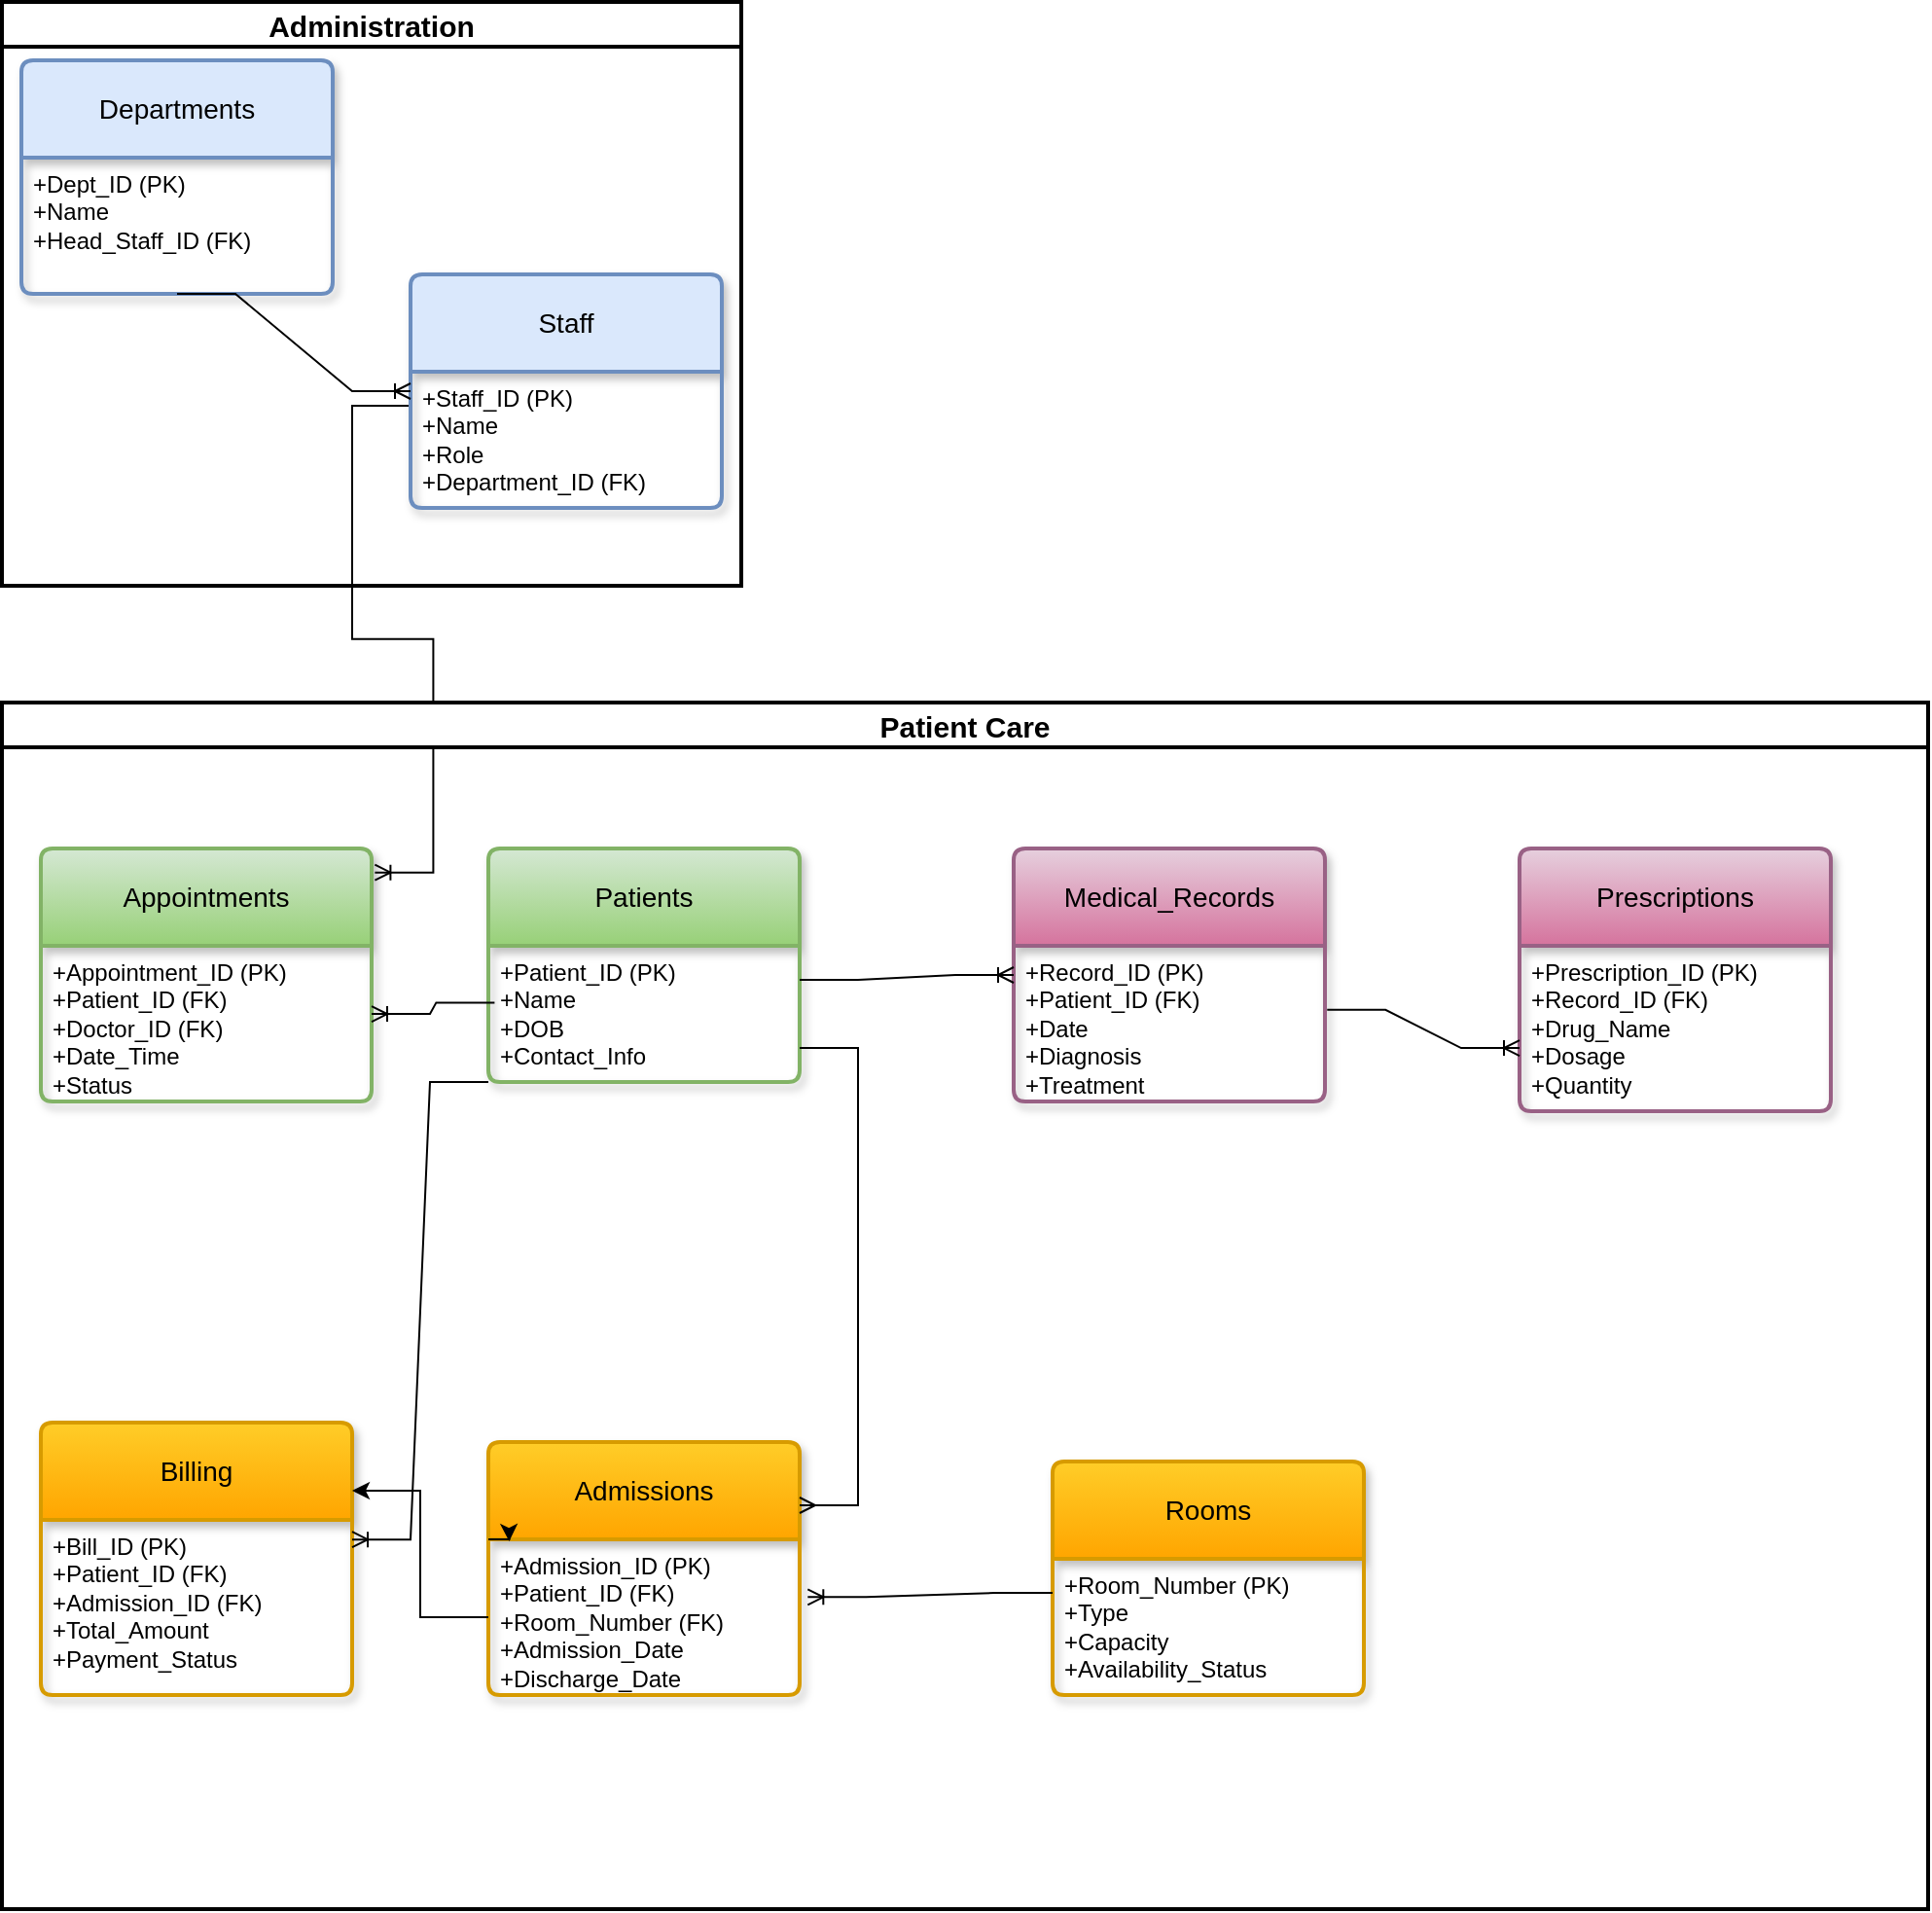 <mxfile>
    <diagram name="Page-1" id="TIFFN4LS-bGlShYJQiBy">
        <mxGraphModel dx="1408" dy="1683" grid="1" gridSize="10" guides="1" tooltips="1" connect="1" arrows="1" fold="1" page="1" pageScale="1" pageWidth="850" pageHeight="1100" math="0" shadow="0">
            <root>
                <mxCell id="0"/>
                <mxCell id="1" parent="0"/>
                <mxCell id="YvUTbQKRPYl7F6wFz_S2-28" value="" style="edgeStyle=entityRelationEdgeStyle;fontSize=12;html=1;endArrow=ERoneToMany;rounded=0;exitX=0;exitY=0.25;exitDx=0;exitDy=0;entryX=1.01;entryY=0.095;entryDx=0;entryDy=0;entryPerimeter=0;" parent="1" source="YvUTbQKRPYl7F6wFz_S2-4" target="YvUTbQKRPYl7F6wFz_S2-5" edge="1">
                    <mxGeometry width="100" height="100" relative="1" as="geometry">
                        <mxPoint x="-175" y="-640" as="sourcePoint"/>
                        <mxPoint x="-520" y="-560" as="targetPoint"/>
                        <Array as="points">
                            <mxPoint x="-435" y="-640"/>
                        </Array>
                    </mxGeometry>
                </mxCell>
                <mxCell id="YvUTbQKRPYl7F6wFz_S2-52" value="&lt;font style=&quot;font-size: 15px; background-color: light-dark(#ffffff, var(--ge-dark-color, #121212));&quot;&gt;Administration&lt;/font&gt;" style="swimlane;whiteSpace=wrap;html=1;strokeWidth=2;" parent="1" vertex="1">
                    <mxGeometry x="-540" y="-1020" width="380" height="300" as="geometry"/>
                </mxCell>
                <mxCell id="YvUTbQKRPYl7F6wFz_S2-1" value="Departments" style="swimlane;childLayout=stackLayout;horizontal=1;startSize=50;horizontalStack=0;rounded=1;fontSize=14;fontStyle=0;strokeWidth=2;resizeParent=0;resizeLast=1;shadow=1;dashed=0;align=center;arcSize=4;whiteSpace=wrap;html=1;fillColor=#dae8fc;strokeColor=#6c8ebf;" parent="YvUTbQKRPYl7F6wFz_S2-52" vertex="1">
                    <mxGeometry x="10" y="30" width="160" height="120" as="geometry"/>
                </mxCell>
                <mxCell id="YvUTbQKRPYl7F6wFz_S2-2" value="+Dept_ID (PK)&lt;br&gt;+Name&lt;br&gt;+Head_Staff_ID (FK)" style="align=left;strokeColor=none;fillColor=none;spacingLeft=4;spacingRight=4;fontSize=12;verticalAlign=top;resizable=0;rotatable=0;part=1;html=1;whiteSpace=wrap;" parent="YvUTbQKRPYl7F6wFz_S2-1" vertex="1">
                    <mxGeometry y="50" width="160" height="70" as="geometry"/>
                </mxCell>
                <mxCell id="YvUTbQKRPYl7F6wFz_S2-3" value="Staff" style="swimlane;childLayout=stackLayout;horizontal=1;startSize=50;horizontalStack=0;rounded=1;fontSize=14;fontStyle=0;strokeWidth=2;resizeParent=0;resizeLast=1;shadow=1;dashed=0;align=center;arcSize=4;whiteSpace=wrap;html=1;fillColor=#dae8fc;strokeColor=#6c8ebf;" parent="YvUTbQKRPYl7F6wFz_S2-52" vertex="1">
                    <mxGeometry x="210" y="140" width="160" height="120" as="geometry"/>
                </mxCell>
                <mxCell id="YvUTbQKRPYl7F6wFz_S2-4" value="+Staff_ID (PK)&lt;br&gt;+Name&lt;br&gt;+Role&lt;div&gt;+Department_ID (FK)&lt;/div&gt;" style="align=left;strokeColor=none;fillColor=none;spacingLeft=4;spacingRight=4;fontSize=12;verticalAlign=top;resizable=0;rotatable=0;part=1;html=1;whiteSpace=wrap;" parent="YvUTbQKRPYl7F6wFz_S2-3" vertex="1">
                    <mxGeometry y="50" width="160" height="70" as="geometry"/>
                </mxCell>
                <mxCell id="YvUTbQKRPYl7F6wFz_S2-34" value="" style="edgeStyle=entityRelationEdgeStyle;fontSize=12;html=1;endArrow=ERoneToMany;rounded=0;exitX=0.5;exitY=1;exitDx=0;exitDy=0;entryX=0;entryY=0.5;entryDx=0;entryDy=0;" parent="YvUTbQKRPYl7F6wFz_S2-52" source="YvUTbQKRPYl7F6wFz_S2-2" target="YvUTbQKRPYl7F6wFz_S2-3" edge="1">
                    <mxGeometry width="100" height="100" relative="1" as="geometry">
                        <mxPoint x="82.48" y="200" as="sourcePoint"/>
                        <mxPoint x="-80" y="433.85" as="targetPoint"/>
                        <Array as="points">
                            <mxPoint x="-110" y="433.85"/>
                        </Array>
                    </mxGeometry>
                </mxCell>
                <mxCell id="YvUTbQKRPYl7F6wFz_S2-53" value="&lt;font style=&quot;font-size: 15px;&quot;&gt;Patient Care&lt;/font&gt;" style="swimlane;whiteSpace=wrap;html=1;strokeWidth=2;" parent="1" vertex="1">
                    <mxGeometry x="-540" y="-660" width="990" height="620" as="geometry"/>
                </mxCell>
                <mxCell id="YvUTbQKRPYl7F6wFz_S2-5" value="Appointments" style="swimlane;childLayout=stackLayout;horizontal=1;startSize=50;horizontalStack=0;rounded=1;fontSize=14;fontStyle=0;strokeWidth=2;resizeParent=0;resizeLast=1;shadow=1;dashed=0;align=center;arcSize=4;whiteSpace=wrap;html=1;fillColor=#d5e8d4;strokeColor=#82b366;gradientColor=#97d077;" parent="YvUTbQKRPYl7F6wFz_S2-53" vertex="1">
                    <mxGeometry x="20" y="75" width="170" height="130" as="geometry"/>
                </mxCell>
                <mxCell id="YvUTbQKRPYl7F6wFz_S2-6" value="+Appointment_ID (PK)&lt;br&gt;+Patient_ID (FK)&lt;br&gt;+Doctor_ID (FK)&lt;div&gt;+Date_Time&lt;/div&gt;&lt;div&gt;+Status&lt;/div&gt;" style="align=left;strokeColor=none;fillColor=none;spacingLeft=4;spacingRight=4;fontSize=12;verticalAlign=top;resizable=0;rotatable=0;part=1;html=1;whiteSpace=wrap;" parent="YvUTbQKRPYl7F6wFz_S2-5" vertex="1">
                    <mxGeometry y="50" width="170" height="80" as="geometry"/>
                </mxCell>
                <mxCell id="YvUTbQKRPYl7F6wFz_S2-7" value="Patients" style="swimlane;childLayout=stackLayout;horizontal=1;startSize=50;horizontalStack=0;rounded=1;fontSize=14;fontStyle=0;strokeWidth=2;resizeParent=0;resizeLast=1;shadow=1;dashed=0;align=center;arcSize=4;whiteSpace=wrap;html=1;fillColor=#d5e8d4;gradientColor=#97d077;strokeColor=#82b366;" parent="YvUTbQKRPYl7F6wFz_S2-53" vertex="1">
                    <mxGeometry x="250" y="75" width="160" height="120" as="geometry"/>
                </mxCell>
                <mxCell id="YvUTbQKRPYl7F6wFz_S2-8" value="&lt;div&gt;+Patient_ID (PK)&lt;/div&gt;&lt;div&gt;+Name&lt;/div&gt;&lt;div&gt;+DOB&lt;/div&gt;&lt;div&gt;+Contact_Info&lt;/div&gt;" style="align=left;strokeColor=none;fillColor=none;spacingLeft=4;spacingRight=4;fontSize=12;verticalAlign=top;resizable=0;rotatable=0;part=1;html=1;whiteSpace=wrap;" parent="YvUTbQKRPYl7F6wFz_S2-7" vertex="1">
                    <mxGeometry y="50" width="160" height="70" as="geometry"/>
                </mxCell>
                <mxCell id="YvUTbQKRPYl7F6wFz_S2-45" value="" style="edgeStyle=entityRelationEdgeStyle;fontSize=12;html=1;endArrow=ERoneToMany;rounded=0;exitX=0.02;exitY=0.417;exitDx=0;exitDy=0;exitPerimeter=0;entryX=1;entryY=0.438;entryDx=0;entryDy=0;entryPerimeter=0;" parent="YvUTbQKRPYl7F6wFz_S2-53" source="YvUTbQKRPYl7F6wFz_S2-8" target="YvUTbQKRPYl7F6wFz_S2-6" edge="1">
                    <mxGeometry width="100" height="100" relative="1" as="geometry">
                        <mxPoint x="320" y="350" as="sourcePoint"/>
                        <mxPoint x="420" y="250" as="targetPoint"/>
                    </mxGeometry>
                </mxCell>
                <mxCell id="YvUTbQKRPYl7F6wFz_S2-9" value="Medical_Records" style="swimlane;childLayout=stackLayout;horizontal=1;startSize=50;horizontalStack=0;rounded=1;fontSize=14;fontStyle=0;strokeWidth=2;resizeParent=0;resizeLast=1;shadow=1;dashed=0;align=center;arcSize=4;whiteSpace=wrap;html=1;fillColor=#e6d0de;gradientColor=#d5739d;strokeColor=#996185;" parent="YvUTbQKRPYl7F6wFz_S2-53" vertex="1">
                    <mxGeometry x="520" y="75" width="160" height="130" as="geometry"/>
                </mxCell>
                <mxCell id="YvUTbQKRPYl7F6wFz_S2-10" value="&lt;div&gt;+Record_ID (PK)&lt;/div&gt;&lt;div&gt;+Patient_ID (FK)&lt;/div&gt;&lt;div&gt;+Date&lt;/div&gt;&lt;div&gt;+Diagnosis&lt;/div&gt;&lt;div&gt;+Treatment&lt;/div&gt;" style="align=left;strokeColor=none;fillColor=none;spacingLeft=4;spacingRight=4;fontSize=12;verticalAlign=top;resizable=0;rotatable=0;part=1;html=1;whiteSpace=wrap;" parent="YvUTbQKRPYl7F6wFz_S2-9" vertex="1">
                    <mxGeometry y="50" width="160" height="80" as="geometry"/>
                </mxCell>
                <mxCell id="YvUTbQKRPYl7F6wFz_S2-29" value="" style="edgeStyle=entityRelationEdgeStyle;fontSize=12;html=1;endArrow=ERoneToMany;rounded=0;exitX=1;exitY=0.25;exitDx=0;exitDy=0;entryX=0;entryY=0.5;entryDx=0;entryDy=0;" parent="YvUTbQKRPYl7F6wFz_S2-53" source="YvUTbQKRPYl7F6wFz_S2-8" target="YvUTbQKRPYl7F6wFz_S2-9" edge="1">
                    <mxGeometry width="100" height="100" relative="1" as="geometry">
                        <mxPoint x="790" y="650" as="sourcePoint"/>
                        <mxPoint x="890" y="550" as="targetPoint"/>
                    </mxGeometry>
                </mxCell>
                <mxCell id="YvUTbQKRPYl7F6wFz_S2-11" value="Prescriptions" style="swimlane;childLayout=stackLayout;horizontal=1;startSize=50;horizontalStack=0;rounded=1;fontSize=14;fontStyle=0;strokeWidth=2;resizeParent=0;resizeLast=1;shadow=1;dashed=0;align=center;arcSize=4;whiteSpace=wrap;html=1;fillColor=#e6d0de;gradientColor=#d5739d;strokeColor=#996185;" parent="YvUTbQKRPYl7F6wFz_S2-53" vertex="1">
                    <mxGeometry x="780" y="75" width="160" height="135" as="geometry"/>
                </mxCell>
                <mxCell id="YvUTbQKRPYl7F6wFz_S2-12" value="&lt;div&gt;+Prescription_ID (PK)&lt;/div&gt;&lt;div&gt;+Record_ID (FK)&lt;/div&gt;&lt;div&gt;+Drug_Name&lt;/div&gt;&lt;div&gt;+Dosage&lt;/div&gt;&lt;div&gt;+Quantity&lt;/div&gt;" style="align=left;strokeColor=none;fillColor=none;spacingLeft=4;spacingRight=4;fontSize=12;verticalAlign=top;resizable=0;rotatable=0;part=1;html=1;whiteSpace=wrap;" parent="YvUTbQKRPYl7F6wFz_S2-11" vertex="1">
                    <mxGeometry y="50" width="160" height="85" as="geometry"/>
                </mxCell>
                <mxCell id="YvUTbQKRPYl7F6wFz_S2-31" value="" style="edgeStyle=entityRelationEdgeStyle;fontSize=12;html=1;endArrow=ERoneToMany;rounded=0;exitX=1.007;exitY=0.411;exitDx=0;exitDy=0;exitPerimeter=0;entryX=0;entryY=0.618;entryDx=0;entryDy=0;entryPerimeter=0;" parent="YvUTbQKRPYl7F6wFz_S2-53" source="YvUTbQKRPYl7F6wFz_S2-10" target="YvUTbQKRPYl7F6wFz_S2-12" edge="1">
                    <mxGeometry width="100" height="100" relative="1" as="geometry">
                        <mxPoint x="790" y="780" as="sourcePoint"/>
                        <mxPoint x="890" y="680" as="targetPoint"/>
                    </mxGeometry>
                </mxCell>
                <mxCell id="YvUTbQKRPYl7F6wFz_S2-15" value="Admissions" style="swimlane;childLayout=stackLayout;horizontal=1;startSize=50;horizontalStack=0;rounded=1;fontSize=14;fontStyle=0;strokeWidth=2;resizeParent=0;resizeLast=1;shadow=1;dashed=0;align=center;arcSize=4;whiteSpace=wrap;html=1;fillColor=#ffcd28;gradientColor=#ffa500;strokeColor=#d79b00;" parent="YvUTbQKRPYl7F6wFz_S2-53" vertex="1">
                    <mxGeometry x="250" y="380" width="160" height="130" as="geometry"/>
                </mxCell>
                <mxCell id="YvUTbQKRPYl7F6wFz_S2-16" value="&lt;div&gt;+Admission_ID (PK)&lt;/div&gt;&lt;div&gt;+Patient_ID (FK)&lt;/div&gt;&lt;div&gt;+Room_Number (FK)&lt;/div&gt;&lt;div&gt;+Admission_Date&lt;/div&gt;&lt;div&gt;+Discharge_Date&lt;/div&gt;" style="align=left;strokeColor=none;fillColor=none;spacingLeft=4;spacingRight=4;fontSize=12;verticalAlign=top;resizable=0;rotatable=0;part=1;html=1;whiteSpace=wrap;" parent="YvUTbQKRPYl7F6wFz_S2-15" vertex="1">
                    <mxGeometry y="50" width="160" height="80" as="geometry"/>
                </mxCell>
                <mxCell id="YvUTbQKRPYl7F6wFz_S2-58" style="edgeStyle=orthogonalEdgeStyle;rounded=0;orthogonalLoop=1;jettySize=auto;html=1;exitX=0;exitY=0;exitDx=0;exitDy=0;entryX=0.067;entryY=0.013;entryDx=0;entryDy=0;entryPerimeter=0;" parent="YvUTbQKRPYl7F6wFz_S2-15" source="YvUTbQKRPYl7F6wFz_S2-16" target="YvUTbQKRPYl7F6wFz_S2-16" edge="1">
                    <mxGeometry relative="1" as="geometry"/>
                </mxCell>
                <mxCell id="YvUTbQKRPYl7F6wFz_S2-37" value="" style="edgeStyle=entityRelationEdgeStyle;fontSize=12;html=1;endArrow=ERmany;rounded=0;exitX=1;exitY=0.75;exitDx=0;exitDy=0;entryX=1;entryY=0.25;entryDx=0;entryDy=0;" parent="YvUTbQKRPYl7F6wFz_S2-53" source="YvUTbQKRPYl7F6wFz_S2-8" target="YvUTbQKRPYl7F6wFz_S2-15" edge="1">
                    <mxGeometry width="100" height="100" relative="1" as="geometry">
                        <mxPoint x="550" y="720" as="sourcePoint"/>
                        <mxPoint x="420" y="396" as="targetPoint"/>
                        <Array as="points">
                            <mxPoint x="360" y="200"/>
                            <mxPoint x="430" y="400"/>
                        </Array>
                    </mxGeometry>
                </mxCell>
                <mxCell id="YvUTbQKRPYl7F6wFz_S2-20" value="Billing" style="swimlane;childLayout=stackLayout;horizontal=1;startSize=50;horizontalStack=0;rounded=1;fontSize=14;fontStyle=0;strokeWidth=2;resizeParent=0;resizeLast=1;shadow=1;dashed=0;align=center;arcSize=4;whiteSpace=wrap;html=1;fillColor=#ffcd28;gradientColor=#ffa500;strokeColor=#d79b00;" parent="YvUTbQKRPYl7F6wFz_S2-53" vertex="1">
                    <mxGeometry x="20" y="370" width="160" height="140" as="geometry"/>
                </mxCell>
                <mxCell id="YvUTbQKRPYl7F6wFz_S2-21" value="&lt;div&gt;+Bill_ID (PK)&lt;/div&gt;&lt;div&gt;+Patient_ID (FK)&lt;/div&gt;&lt;div&gt;+Admission_ID (FK)&lt;/div&gt;&lt;div&gt;+Total_Amount&lt;/div&gt;&lt;div&gt;+Payment_Status&lt;/div&gt;" style="align=left;strokeColor=none;fillColor=none;spacingLeft=4;spacingRight=4;fontSize=12;verticalAlign=top;resizable=0;rotatable=0;part=1;html=1;whiteSpace=wrap;" parent="YvUTbQKRPYl7F6wFz_S2-20" vertex="1">
                    <mxGeometry y="50" width="160" height="90" as="geometry"/>
                </mxCell>
                <mxCell id="YvUTbQKRPYl7F6wFz_S2-42" value="" style="edgeStyle=entityRelationEdgeStyle;fontSize=12;html=1;endArrow=ERoneToMany;rounded=0;exitX=0;exitY=1;exitDx=0;exitDy=0;entryX=1;entryY=0.112;entryDx=0;entryDy=0;entryPerimeter=0;" parent="YvUTbQKRPYl7F6wFz_S2-53" source="YvUTbQKRPYl7F6wFz_S2-8" target="YvUTbQKRPYl7F6wFz_S2-21" edge="1">
                    <mxGeometry width="100" height="100" relative="1" as="geometry">
                        <mxPoint x="130" y="500" as="sourcePoint"/>
                        <mxPoint x="40" y="470" as="targetPoint"/>
                    </mxGeometry>
                </mxCell>
                <mxCell id="YvUTbQKRPYl7F6wFz_S2-40" style="edgeStyle=orthogonalEdgeStyle;rounded=0;orthogonalLoop=1;jettySize=auto;html=1;entryX=1;entryY=0.25;entryDx=0;entryDy=0;" parent="YvUTbQKRPYl7F6wFz_S2-53" source="YvUTbQKRPYl7F6wFz_S2-16" target="YvUTbQKRPYl7F6wFz_S2-20" edge="1">
                    <mxGeometry relative="1" as="geometry"/>
                </mxCell>
                <mxCell id="YvUTbQKRPYl7F6wFz_S2-13" value="Rooms" style="swimlane;childLayout=stackLayout;horizontal=1;startSize=50;horizontalStack=0;rounded=1;fontSize=14;fontStyle=0;strokeWidth=2;resizeParent=0;resizeLast=1;shadow=1;dashed=0;align=center;arcSize=4;whiteSpace=wrap;html=1;fillColor=#ffcd28;gradientColor=#ffa500;strokeColor=#d79b00;" parent="YvUTbQKRPYl7F6wFz_S2-53" vertex="1">
                    <mxGeometry x="540" y="390" width="160" height="120" as="geometry"/>
                </mxCell>
                <mxCell id="YvUTbQKRPYl7F6wFz_S2-14" value="&lt;div&gt;+Room_Number (PK)&lt;/div&gt;&lt;div&gt;+Type&lt;/div&gt;&lt;div&gt;+Capacity&lt;/div&gt;&lt;div&gt;+Availability_Status&lt;/div&gt;" style="align=left;strokeColor=none;fillColor=none;spacingLeft=4;spacingRight=4;fontSize=12;verticalAlign=top;resizable=0;rotatable=0;part=1;html=1;whiteSpace=wrap;" parent="YvUTbQKRPYl7F6wFz_S2-13" vertex="1">
                    <mxGeometry y="50" width="160" height="70" as="geometry"/>
                </mxCell>
                <mxCell id="YvUTbQKRPYl7F6wFz_S2-39" value="" style="edgeStyle=entityRelationEdgeStyle;fontSize=12;html=1;endArrow=ERoneToMany;rounded=0;entryX=1.026;entryY=0.371;entryDx=0;entryDy=0;entryPerimeter=0;exitX=0;exitY=0.25;exitDx=0;exitDy=0;" parent="YvUTbQKRPYl7F6wFz_S2-53" source="YvUTbQKRPYl7F6wFz_S2-14" target="YvUTbQKRPYl7F6wFz_S2-16" edge="1">
                    <mxGeometry width="100" height="100" relative="1" as="geometry">
                        <mxPoint x="660" y="1000" as="sourcePoint"/>
                        <mxPoint x="760" y="900" as="targetPoint"/>
                    </mxGeometry>
                </mxCell>
            </root>
        </mxGraphModel>
    </diagram>
</mxfile>